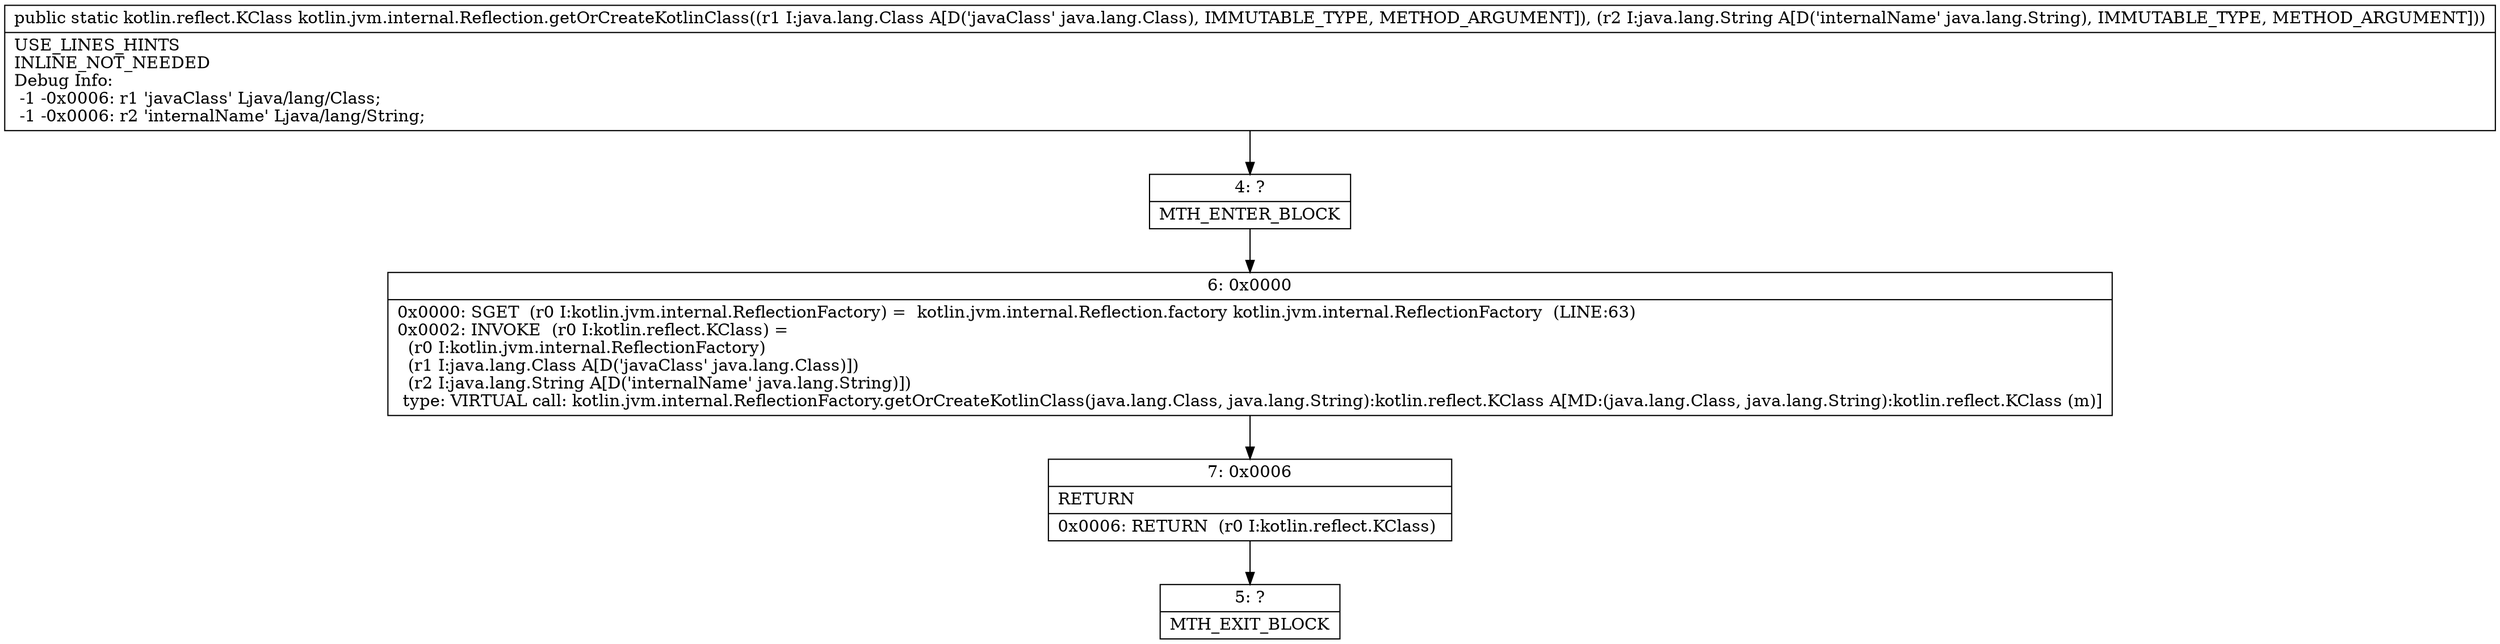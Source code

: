 digraph "CFG forkotlin.jvm.internal.Reflection.getOrCreateKotlinClass(Ljava\/lang\/Class;Ljava\/lang\/String;)Lkotlin\/reflect\/KClass;" {
Node_4 [shape=record,label="{4\:\ ?|MTH_ENTER_BLOCK\l}"];
Node_6 [shape=record,label="{6\:\ 0x0000|0x0000: SGET  (r0 I:kotlin.jvm.internal.ReflectionFactory) =  kotlin.jvm.internal.Reflection.factory kotlin.jvm.internal.ReflectionFactory  (LINE:63)\l0x0002: INVOKE  (r0 I:kotlin.reflect.KClass) = \l  (r0 I:kotlin.jvm.internal.ReflectionFactory)\l  (r1 I:java.lang.Class A[D('javaClass' java.lang.Class)])\l  (r2 I:java.lang.String A[D('internalName' java.lang.String)])\l type: VIRTUAL call: kotlin.jvm.internal.ReflectionFactory.getOrCreateKotlinClass(java.lang.Class, java.lang.String):kotlin.reflect.KClass A[MD:(java.lang.Class, java.lang.String):kotlin.reflect.KClass (m)]\l}"];
Node_7 [shape=record,label="{7\:\ 0x0006|RETURN\l|0x0006: RETURN  (r0 I:kotlin.reflect.KClass) \l}"];
Node_5 [shape=record,label="{5\:\ ?|MTH_EXIT_BLOCK\l}"];
MethodNode[shape=record,label="{public static kotlin.reflect.KClass kotlin.jvm.internal.Reflection.getOrCreateKotlinClass((r1 I:java.lang.Class A[D('javaClass' java.lang.Class), IMMUTABLE_TYPE, METHOD_ARGUMENT]), (r2 I:java.lang.String A[D('internalName' java.lang.String), IMMUTABLE_TYPE, METHOD_ARGUMENT]))  | USE_LINES_HINTS\lINLINE_NOT_NEEDED\lDebug Info:\l  \-1 \-0x0006: r1 'javaClass' Ljava\/lang\/Class;\l  \-1 \-0x0006: r2 'internalName' Ljava\/lang\/String;\l}"];
MethodNode -> Node_4;Node_4 -> Node_6;
Node_6 -> Node_7;
Node_7 -> Node_5;
}

